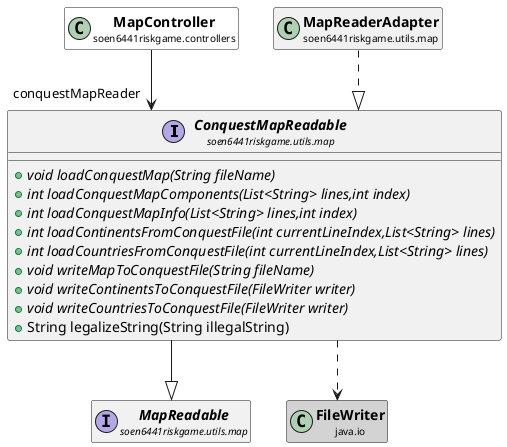 @startuml

skinparam svgLinkTarget _parent
skinparam linetype ortho
set namespaceSeparator none
interface "<b><size:14>ConquestMapReadable</b>\n<size:10>soen6441riskgame.utils.map" as soen6441riskgame.utils.map.ConquestMapReadable  [[../../../soen6441riskgame/utils/map/ConquestMapReadable.html{soen6441riskgame.utils.map.ConquestMapReadable}]] {
{abstract} +void loadConquestMap(String fileName)
{abstract} +int loadConquestMapComponents(List<String> lines,int index)
{abstract} +int loadConquestMapInfo(List<String> lines,int index)
{abstract} +int loadContinentsFromConquestFile(int currentLineIndex,List<String> lines)
{abstract} +int loadCountriesFromConquestFile(int currentLineIndex,List<String> lines)
{abstract} +void writeMapToConquestFile(String fileName)
{abstract} +void writeContinentsToConquestFile(FileWriter writer)
{abstract} +void writeCountriesToConquestFile(FileWriter writer)
+String legalizeString(String illegalString)
}


class "<b><size:14>MapController</b>\n<size:10>soen6441riskgame.controllers" as soen6441riskgame.controllers.MapController  [[../../../soen6441riskgame/controllers/MapController.html{soen6441riskgame.controllers.MapController}]] #white {
}

hide soen6441riskgame.controllers.MapController fields
hide soen6441riskgame.controllers.MapController methods

soen6441riskgame.controllers.MapController -->  "conquestMapReader" soen6441riskgame.utils.map.ConquestMapReadable

interface "<b><size:14>MapReadable</b>\n<size:10>soen6441riskgame.utils.map" as soen6441riskgame.utils.map.MapReadable  [[../../../soen6441riskgame/utils/map/MapReadable.html{soen6441riskgame.utils.map.MapReadable}]] {
}

hide soen6441riskgame.utils.map.MapReadable fields
hide soen6441riskgame.utils.map.MapReadable methods

soen6441riskgame.utils.map.ConquestMapReadable --|> soen6441riskgame.utils.map.MapReadable


class "<b><size:14>FileWriter</b>\n<size:10>java.io" as java.io.FileWriter  #lightgrey {
}

hide java.io.FileWriter fields
hide java.io.FileWriter methods

soen6441riskgame.utils.map.ConquestMapReadable ..> java.io.FileWriter

class "<b><size:14>MapReaderAdapter</b>\n<size:10>soen6441riskgame.utils.map" as soen6441riskgame.utils.map.MapReaderAdapter  [[../../../soen6441riskgame/utils/map/MapReaderAdapter.html{soen6441riskgame.utils.map.MapReaderAdapter}]] {
}

hide soen6441riskgame.utils.map.MapReaderAdapter fields
hide soen6441riskgame.utils.map.MapReaderAdapter methods

soen6441riskgame.utils.map.MapReaderAdapter ..|> soen6441riskgame.utils.map.ConquestMapReadable


@enduml
